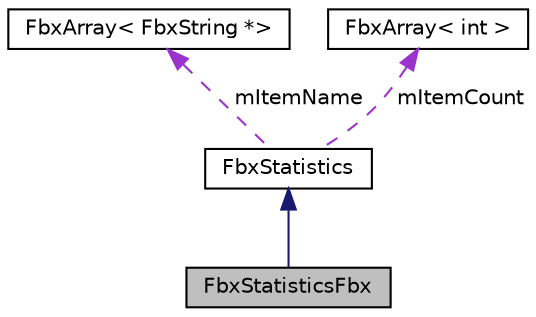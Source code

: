 digraph "FbxStatisticsFbx"
{
  edge [fontname="Helvetica",fontsize="10",labelfontname="Helvetica",labelfontsize="10"];
  node [fontname="Helvetica",fontsize="10",shape=record];
  Node2 [label="FbxStatisticsFbx",height=0.2,width=0.4,color="black", fillcolor="grey75", style="filled", fontcolor="black"];
  Node3 -> Node2 [dir="back",color="midnightblue",fontsize="10",style="solid",fontname="Helvetica"];
  Node3 [label="FbxStatistics",height=0.2,width=0.4,color="black", fillcolor="white", style="filled",URL="$class_fbx_statistics.html"];
  Node4 -> Node3 [dir="back",color="darkorchid3",fontsize="10",style="dashed",label=" mItemName" ,fontname="Helvetica"];
  Node4 [label="FbxArray\< FbxString *\>",height=0.2,width=0.4,color="black", fillcolor="white", style="filled",URL="$class_fbx_array.html"];
  Node5 -> Node3 [dir="back",color="darkorchid3",fontsize="10",style="dashed",label=" mItemCount" ,fontname="Helvetica"];
  Node5 [label="FbxArray\< int \>",height=0.2,width=0.4,color="black", fillcolor="white", style="filled",URL="$class_fbx_array.html"];
}
